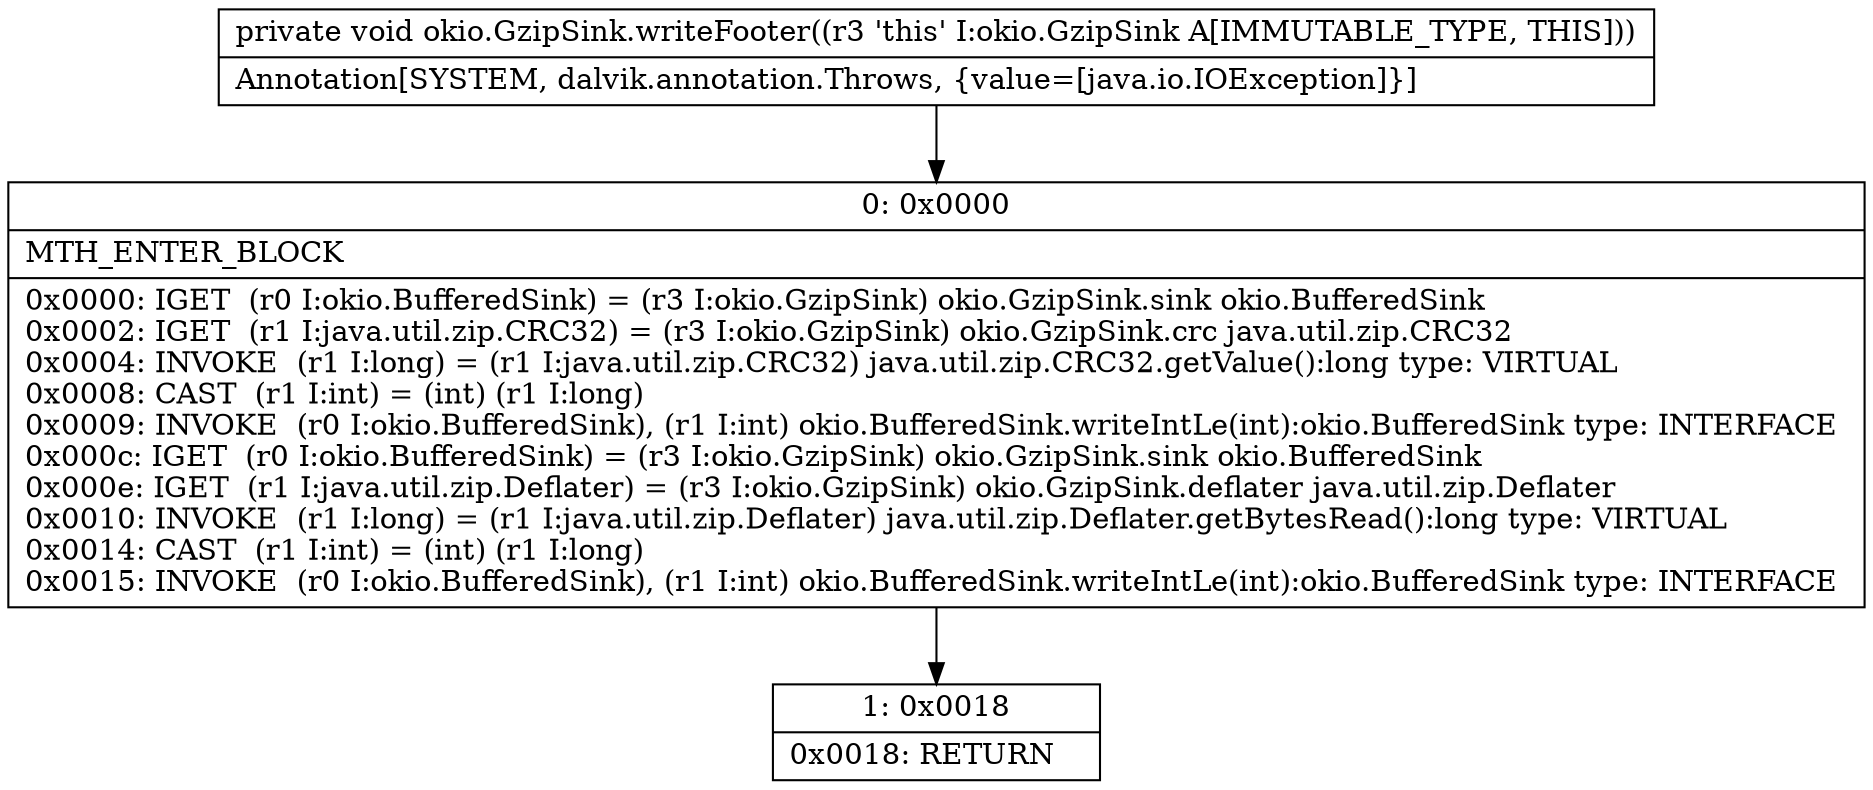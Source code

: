 digraph "CFG forokio.GzipSink.writeFooter()V" {
Node_0 [shape=record,label="{0\:\ 0x0000|MTH_ENTER_BLOCK\l|0x0000: IGET  (r0 I:okio.BufferedSink) = (r3 I:okio.GzipSink) okio.GzipSink.sink okio.BufferedSink \l0x0002: IGET  (r1 I:java.util.zip.CRC32) = (r3 I:okio.GzipSink) okio.GzipSink.crc java.util.zip.CRC32 \l0x0004: INVOKE  (r1 I:long) = (r1 I:java.util.zip.CRC32) java.util.zip.CRC32.getValue():long type: VIRTUAL \l0x0008: CAST  (r1 I:int) = (int) (r1 I:long) \l0x0009: INVOKE  (r0 I:okio.BufferedSink), (r1 I:int) okio.BufferedSink.writeIntLe(int):okio.BufferedSink type: INTERFACE \l0x000c: IGET  (r0 I:okio.BufferedSink) = (r3 I:okio.GzipSink) okio.GzipSink.sink okio.BufferedSink \l0x000e: IGET  (r1 I:java.util.zip.Deflater) = (r3 I:okio.GzipSink) okio.GzipSink.deflater java.util.zip.Deflater \l0x0010: INVOKE  (r1 I:long) = (r1 I:java.util.zip.Deflater) java.util.zip.Deflater.getBytesRead():long type: VIRTUAL \l0x0014: CAST  (r1 I:int) = (int) (r1 I:long) \l0x0015: INVOKE  (r0 I:okio.BufferedSink), (r1 I:int) okio.BufferedSink.writeIntLe(int):okio.BufferedSink type: INTERFACE \l}"];
Node_1 [shape=record,label="{1\:\ 0x0018|0x0018: RETURN   \l}"];
MethodNode[shape=record,label="{private void okio.GzipSink.writeFooter((r3 'this' I:okio.GzipSink A[IMMUTABLE_TYPE, THIS]))  | Annotation[SYSTEM, dalvik.annotation.Throws, \{value=[java.io.IOException]\}]\l}"];
MethodNode -> Node_0;
Node_0 -> Node_1;
}

